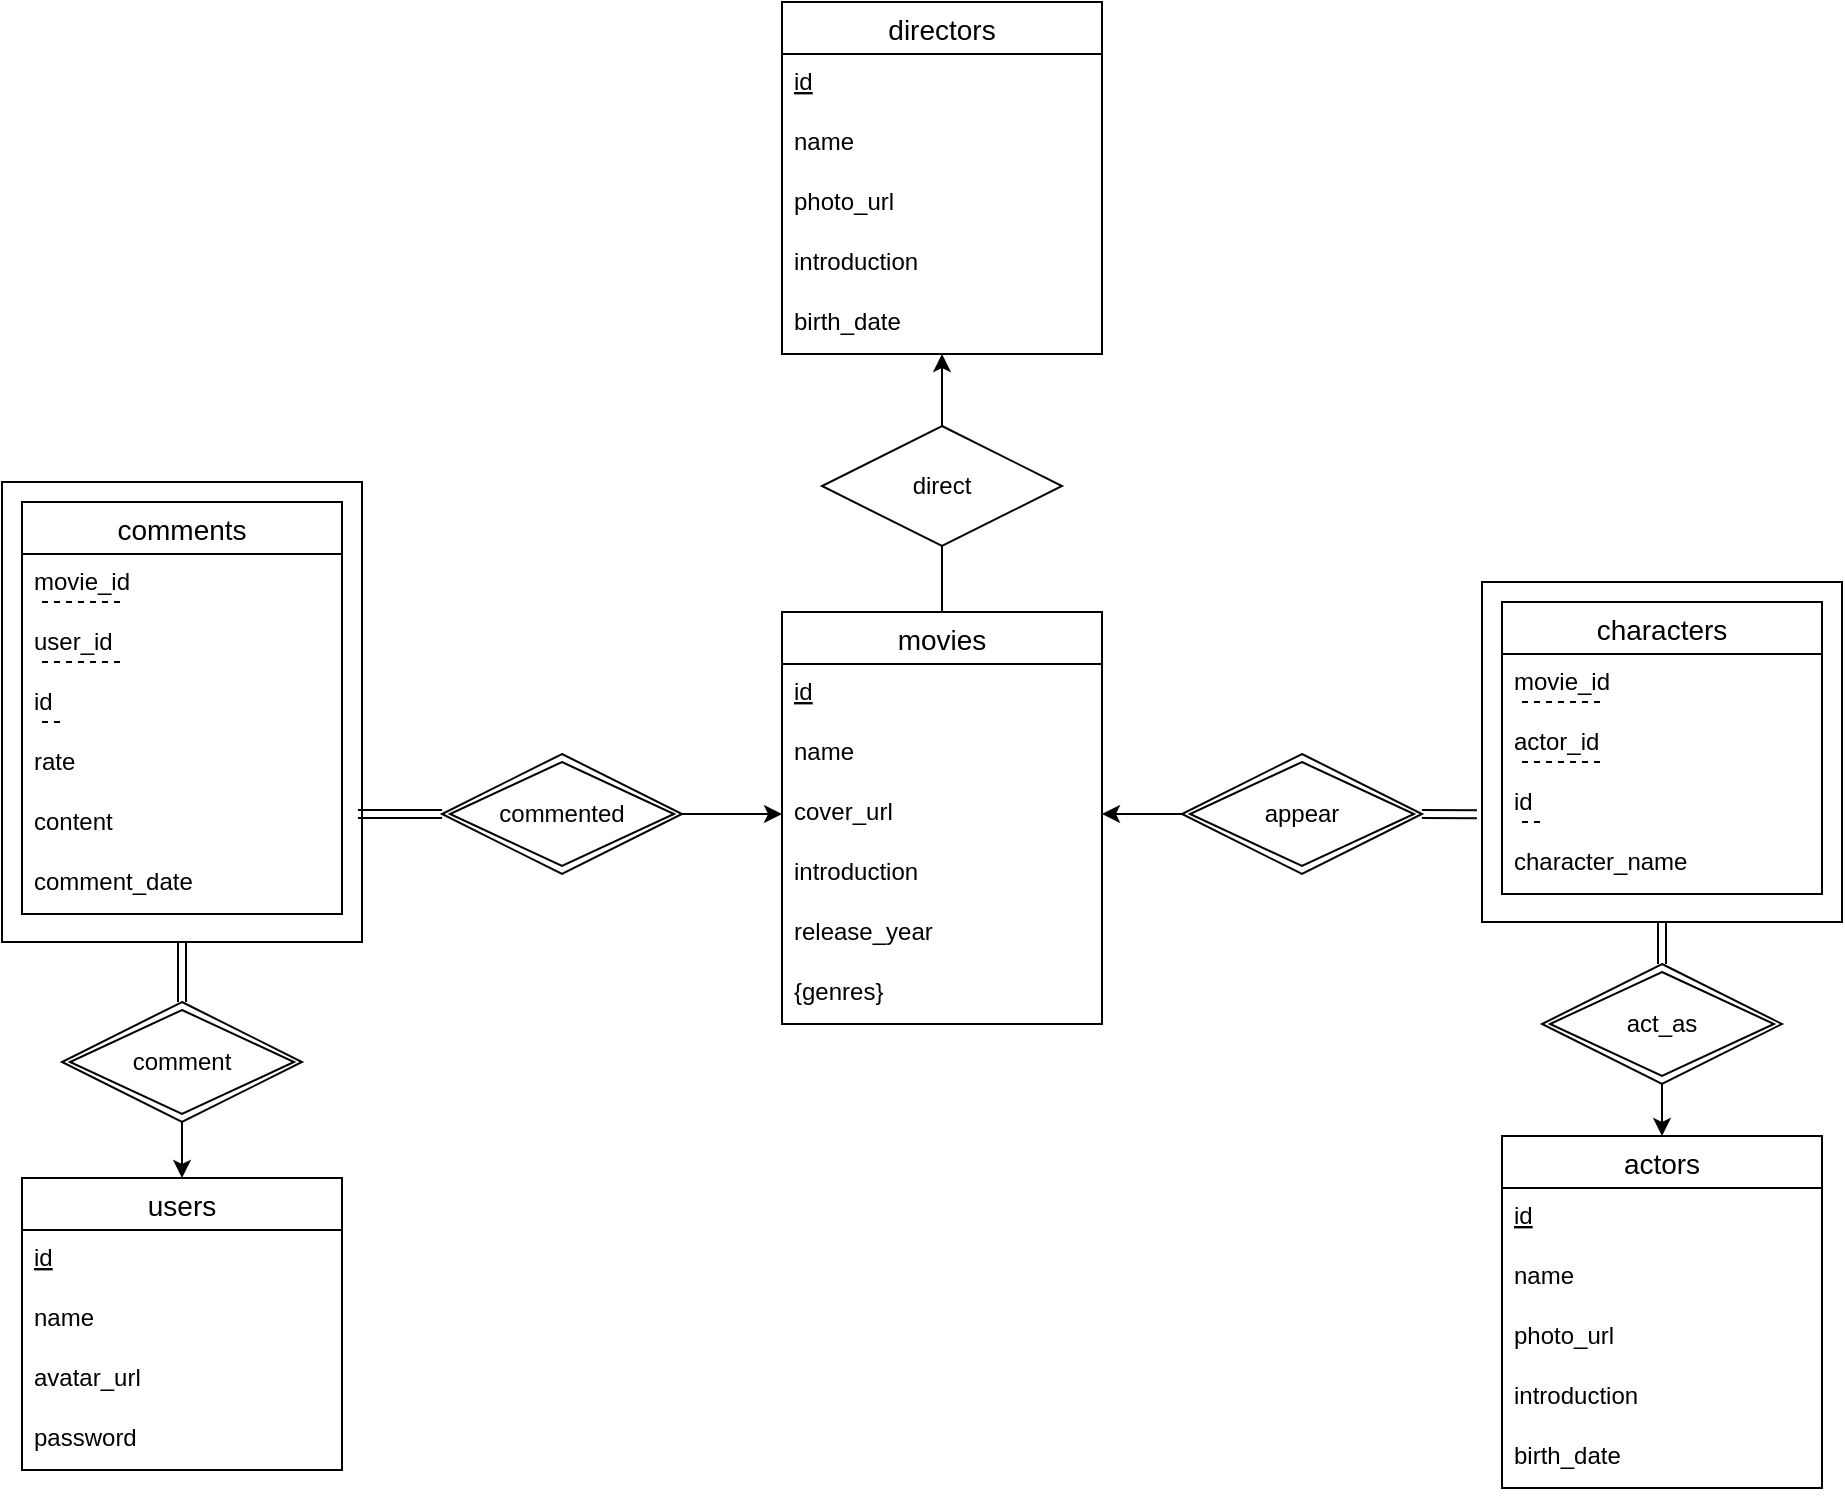 <mxfile version="13.3.9" type="device"><diagram id="QLI-mYU61tj5vZFeZUU_" name="Page-1"><mxGraphModel dx="1773" dy="1894" grid="1" gridSize="10" guides="1" tooltips="1" connect="1" arrows="1" fold="1" page="1" pageScale="1" pageWidth="827" pageHeight="1169" math="0" shadow="0"><root><mxCell id="0"/><mxCell id="1" parent="0"/><mxCell id="kJ9Lv83bAd27H3HkjkTe-25" value="direct" style="shape=rhombus;perimeter=rhombusPerimeter;whiteSpace=wrap;html=1;align=center;" parent="1" vertex="1"><mxGeometry x="260" y="142" width="120" height="60" as="geometry"/></mxCell><mxCell id="kJ9Lv83bAd27H3HkjkTe-1" value="movies" style="swimlane;fontStyle=0;childLayout=stackLayout;horizontal=1;startSize=26;horizontalStack=0;resizeParent=1;resizeParentMax=0;resizeLast=0;collapsible=1;marginBottom=0;align=center;fontSize=14;" parent="1" vertex="1"><mxGeometry x="240" y="235" width="160" height="206" as="geometry"/></mxCell><mxCell id="kJ9Lv83bAd27H3HkjkTe-2" value="id" style="text;strokeColor=none;fillColor=none;spacingLeft=4;spacingRight=4;overflow=hidden;rotatable=0;points=[[0,0.5],[1,0.5]];portConstraint=eastwest;fontSize=12;fontStyle=4" parent="kJ9Lv83bAd27H3HkjkTe-1" vertex="1"><mxGeometry y="26" width="160" height="30" as="geometry"/></mxCell><mxCell id="kJ9Lv83bAd27H3HkjkTe-3" value="name" style="text;strokeColor=none;fillColor=none;spacingLeft=4;spacingRight=4;overflow=hidden;rotatable=0;points=[[0,0.5],[1,0.5]];portConstraint=eastwest;fontSize=12;" parent="kJ9Lv83bAd27H3HkjkTe-1" vertex="1"><mxGeometry y="56" width="160" height="30" as="geometry"/></mxCell><mxCell id="kJ9Lv83bAd27H3HkjkTe-4" value="cover_url" style="text;strokeColor=none;fillColor=none;spacingLeft=4;spacingRight=4;overflow=hidden;rotatable=0;points=[[0,0.5],[1,0.5]];portConstraint=eastwest;fontSize=12;" parent="kJ9Lv83bAd27H3HkjkTe-1" vertex="1"><mxGeometry y="86" width="160" height="30" as="geometry"/></mxCell><mxCell id="kJ9Lv83bAd27H3HkjkTe-5" value="introduction" style="text;strokeColor=none;fillColor=none;spacingLeft=4;spacingRight=4;overflow=hidden;rotatable=0;points=[[0,0.5],[1,0.5]];portConstraint=eastwest;fontSize=12;" parent="kJ9Lv83bAd27H3HkjkTe-1" vertex="1"><mxGeometry y="116" width="160" height="30" as="geometry"/></mxCell><mxCell id="kJ9Lv83bAd27H3HkjkTe-6" value="release_year" style="text;strokeColor=none;fillColor=none;spacingLeft=4;spacingRight=4;overflow=hidden;rotatable=0;points=[[0,0.5],[1,0.5]];portConstraint=eastwest;fontSize=12;" parent="kJ9Lv83bAd27H3HkjkTe-1" vertex="1"><mxGeometry y="146" width="160" height="30" as="geometry"/></mxCell><mxCell id="-ZIwV7LbjBc5zadQ-7my-1" value="{genres}" style="text;strokeColor=none;fillColor=none;spacingLeft=4;spacingRight=4;overflow=hidden;rotatable=0;points=[[0,0.5],[1,0.5]];portConstraint=eastwest;fontSize=12;" vertex="1" parent="kJ9Lv83bAd27H3HkjkTe-1"><mxGeometry y="176" width="160" height="30" as="geometry"/></mxCell><mxCell id="L0GTb-Z6ZMQCf7bWql7I-4" value="" style="endArrow=none;html=1;exitX=0.5;exitY=0;exitDx=0;exitDy=0;entryX=0.5;entryY=1;entryDx=0;entryDy=0;" parent="1" source="kJ9Lv83bAd27H3HkjkTe-1" target="kJ9Lv83bAd27H3HkjkTe-25" edge="1"><mxGeometry width="50" height="50" relative="1" as="geometry"><mxPoint x="490" y="500" as="sourcePoint"/><mxPoint x="540" y="450" as="targetPoint"/></mxGeometry></mxCell><mxCell id="kJ9Lv83bAd27H3HkjkTe-45" value="directors" style="swimlane;fontStyle=0;childLayout=stackLayout;horizontal=1;startSize=26;horizontalStack=0;resizeParent=1;resizeParentMax=0;resizeLast=0;collapsible=1;marginBottom=0;align=center;fontSize=14;" parent="1" vertex="1"><mxGeometry x="240" y="-70" width="160" height="176" as="geometry"/></mxCell><mxCell id="kJ9Lv83bAd27H3HkjkTe-46" value="id" style="text;strokeColor=none;fillColor=none;spacingLeft=4;spacingRight=4;overflow=hidden;rotatable=0;points=[[0,0.5],[1,0.5]];portConstraint=eastwest;fontSize=12;fontStyle=4" parent="kJ9Lv83bAd27H3HkjkTe-45" vertex="1"><mxGeometry y="26" width="160" height="30" as="geometry"/></mxCell><mxCell id="kJ9Lv83bAd27H3HkjkTe-47" value="name" style="text;strokeColor=none;fillColor=none;spacingLeft=4;spacingRight=4;overflow=hidden;rotatable=0;points=[[0,0.5],[1,0.5]];portConstraint=eastwest;fontSize=12;" parent="kJ9Lv83bAd27H3HkjkTe-45" vertex="1"><mxGeometry y="56" width="160" height="30" as="geometry"/></mxCell><mxCell id="kJ9Lv83bAd27H3HkjkTe-48" value="photo_url" style="text;strokeColor=none;fillColor=none;spacingLeft=4;spacingRight=4;overflow=hidden;rotatable=0;points=[[0,0.5],[1,0.5]];portConstraint=eastwest;fontSize=12;" parent="kJ9Lv83bAd27H3HkjkTe-45" vertex="1"><mxGeometry y="86" width="160" height="30" as="geometry"/></mxCell><mxCell id="kJ9Lv83bAd27H3HkjkTe-49" value="introduction" style="text;strokeColor=none;fillColor=none;spacingLeft=4;spacingRight=4;overflow=hidden;rotatable=0;points=[[0,0.5],[1,0.5]];portConstraint=eastwest;fontSize=12;" parent="kJ9Lv83bAd27H3HkjkTe-45" vertex="1"><mxGeometry y="116" width="160" height="30" as="geometry"/></mxCell><mxCell id="kJ9Lv83bAd27H3HkjkTe-50" value="birth_date" style="text;strokeColor=none;fillColor=none;spacingLeft=4;spacingRight=4;overflow=hidden;rotatable=0;points=[[0,0.5],[1,0.5]];portConstraint=eastwest;fontSize=12;" parent="kJ9Lv83bAd27H3HkjkTe-45" vertex="1"><mxGeometry y="146" width="160" height="30" as="geometry"/></mxCell><mxCell id="kJ9Lv83bAd27H3HkjkTe-7" value="actors" style="swimlane;fontStyle=0;childLayout=stackLayout;horizontal=1;startSize=26;horizontalStack=0;resizeParent=1;resizeParentMax=0;resizeLast=0;collapsible=1;marginBottom=0;align=center;fontSize=14;" parent="1" vertex="1"><mxGeometry x="600" y="497" width="160" height="176" as="geometry"/></mxCell><mxCell id="kJ9Lv83bAd27H3HkjkTe-8" value="id" style="text;strokeColor=none;fillColor=none;spacingLeft=4;spacingRight=4;overflow=hidden;rotatable=0;points=[[0,0.5],[1,0.5]];portConstraint=eastwest;fontSize=12;fontStyle=4" parent="kJ9Lv83bAd27H3HkjkTe-7" vertex="1"><mxGeometry y="26" width="160" height="30" as="geometry"/></mxCell><mxCell id="kJ9Lv83bAd27H3HkjkTe-9" value="name" style="text;strokeColor=none;fillColor=none;spacingLeft=4;spacingRight=4;overflow=hidden;rotatable=0;points=[[0,0.5],[1,0.5]];portConstraint=eastwest;fontSize=12;" parent="kJ9Lv83bAd27H3HkjkTe-7" vertex="1"><mxGeometry y="56" width="160" height="30" as="geometry"/></mxCell><mxCell id="kJ9Lv83bAd27H3HkjkTe-10" value="photo_url" style="text;strokeColor=none;fillColor=none;spacingLeft=4;spacingRight=4;overflow=hidden;rotatable=0;points=[[0,0.5],[1,0.5]];portConstraint=eastwest;fontSize=12;" parent="kJ9Lv83bAd27H3HkjkTe-7" vertex="1"><mxGeometry y="86" width="160" height="30" as="geometry"/></mxCell><mxCell id="kJ9Lv83bAd27H3HkjkTe-39" value="introduction" style="text;strokeColor=none;fillColor=none;spacingLeft=4;spacingRight=4;overflow=hidden;rotatable=0;points=[[0,0.5],[1,0.5]];portConstraint=eastwest;fontSize=12;" parent="kJ9Lv83bAd27H3HkjkTe-7" vertex="1"><mxGeometry y="116" width="160" height="30" as="geometry"/></mxCell><mxCell id="kJ9Lv83bAd27H3HkjkTe-44" value="birth_date" style="text;strokeColor=none;fillColor=none;spacingLeft=4;spacingRight=4;overflow=hidden;rotatable=0;points=[[0,0.5],[1,0.5]];portConstraint=eastwest;fontSize=12;" parent="kJ9Lv83bAd27H3HkjkTe-7" vertex="1"><mxGeometry y="146" width="160" height="30" as="geometry"/></mxCell><mxCell id="L0GTb-Z6ZMQCf7bWql7I-40" value="" style="endArrow=classic;html=1;exitX=0.5;exitY=0;exitDx=0;exitDy=0;" parent="1" source="kJ9Lv83bAd27H3HkjkTe-25" target="kJ9Lv83bAd27H3HkjkTe-50" edge="1"><mxGeometry width="50" height="50" relative="1" as="geometry"><mxPoint x="260" y="430" as="sourcePoint"/><mxPoint x="310" y="380" as="targetPoint"/></mxGeometry></mxCell><mxCell id="kJ9Lv83bAd27H3HkjkTe-19" value="users" style="swimlane;fontStyle=0;childLayout=stackLayout;horizontal=1;startSize=26;horizontalStack=0;resizeParent=1;resizeParentMax=0;resizeLast=0;collapsible=1;marginBottom=0;align=center;fontSize=14;" parent="1" vertex="1"><mxGeometry x="-140" y="518" width="160" height="146" as="geometry"/></mxCell><mxCell id="kJ9Lv83bAd27H3HkjkTe-20" value="id" style="text;strokeColor=none;fillColor=none;spacingLeft=4;spacingRight=4;overflow=hidden;rotatable=0;points=[[0,0.5],[1,0.5]];portConstraint=eastwest;fontSize=12;fontStyle=4" parent="kJ9Lv83bAd27H3HkjkTe-19" vertex="1"><mxGeometry y="26" width="160" height="30" as="geometry"/></mxCell><mxCell id="kJ9Lv83bAd27H3HkjkTe-21" value="name" style="text;strokeColor=none;fillColor=none;spacingLeft=4;spacingRight=4;overflow=hidden;rotatable=0;points=[[0,0.5],[1,0.5]];portConstraint=eastwest;fontSize=12;" parent="kJ9Lv83bAd27H3HkjkTe-19" vertex="1"><mxGeometry y="56" width="160" height="30" as="geometry"/></mxCell><mxCell id="kJ9Lv83bAd27H3HkjkTe-22" value="avatar_url" style="text;strokeColor=none;fillColor=none;spacingLeft=4;spacingRight=4;overflow=hidden;rotatable=0;points=[[0,0.5],[1,0.5]];portConstraint=eastwest;fontSize=12;" parent="kJ9Lv83bAd27H3HkjkTe-19" vertex="1"><mxGeometry y="86" width="160" height="30" as="geometry"/></mxCell><mxCell id="L0GTb-Z6ZMQCf7bWql7I-49" value="password" style="text;strokeColor=none;fillColor=none;spacingLeft=4;spacingRight=4;overflow=hidden;rotatable=0;points=[[0,0.5],[1,0.5]];portConstraint=eastwest;fontSize=12;" parent="kJ9Lv83bAd27H3HkjkTe-19" vertex="1"><mxGeometry y="116" width="160" height="30" as="geometry"/></mxCell><mxCell id="L0GTb-Z6ZMQCf7bWql7I-74" value="" style="rounded=0;whiteSpace=wrap;html=1;" parent="1" vertex="1"><mxGeometry x="-150" y="170" width="180" height="230" as="geometry"/></mxCell><mxCell id="L0GTb-Z6ZMQCf7bWql7I-41" value="comments" style="swimlane;fontStyle=0;childLayout=stackLayout;horizontal=1;startSize=26;horizontalStack=0;resizeParent=1;resizeParentMax=0;resizeLast=0;collapsible=1;marginBottom=0;align=center;fontSize=14;" parent="1" vertex="1"><mxGeometry x="-140" y="180" width="160" height="206" as="geometry"/></mxCell><mxCell id="L0GTb-Z6ZMQCf7bWql7I-61" value="" style="endArrow=none;dashed=1;html=1;rounded=0;fontSize=14;" parent="L0GTb-Z6ZMQCf7bWql7I-41" edge="1"><mxGeometry width="50" height="50" relative="1" as="geometry"><mxPoint x="10" y="50" as="sourcePoint"/><mxPoint x="50" y="50" as="targetPoint"/></mxGeometry></mxCell><mxCell id="L0GTb-Z6ZMQCf7bWql7I-58" value="movie_id" style="text;strokeColor=none;fillColor=none;spacingLeft=4;spacingRight=4;overflow=hidden;rotatable=0;points=[[0,0.5],[1,0.5]];portConstraint=eastwest;fontSize=12;" parent="L0GTb-Z6ZMQCf7bWql7I-41" vertex="1"><mxGeometry y="26" width="160" height="30" as="geometry"/></mxCell><mxCell id="L0GTb-Z6ZMQCf7bWql7I-59" value="user_id" style="text;strokeColor=none;fillColor=none;spacingLeft=4;spacingRight=4;overflow=hidden;rotatable=0;points=[[0,0.5],[1,0.5]];portConstraint=eastwest;fontSize=12;" parent="L0GTb-Z6ZMQCf7bWql7I-41" vertex="1"><mxGeometry y="56" width="160" height="30" as="geometry"/></mxCell><mxCell id="L0GTb-Z6ZMQCf7bWql7I-63" value="" style="endArrow=none;dashed=1;html=1;rounded=0;fontSize=14;" parent="L0GTb-Z6ZMQCf7bWql7I-41" edge="1"><mxGeometry width="50" height="50" relative="1" as="geometry"><mxPoint x="10" y="80" as="sourcePoint"/><mxPoint x="50" y="80" as="targetPoint"/></mxGeometry></mxCell><mxCell id="L0GTb-Z6ZMQCf7bWql7I-60" value="id" style="text;strokeColor=none;fillColor=none;spacingLeft=4;spacingRight=4;overflow=hidden;rotatable=0;points=[[0,0.5],[1,0.5]];portConstraint=eastwest;fontSize=12;" parent="L0GTb-Z6ZMQCf7bWql7I-41" vertex="1"><mxGeometry y="86" width="160" height="30" as="geometry"/></mxCell><mxCell id="L0GTb-Z6ZMQCf7bWql7I-65" value="" style="endArrow=none;dashed=1;html=1;rounded=0;fontSize=14;" parent="L0GTb-Z6ZMQCf7bWql7I-41" edge="1"><mxGeometry width="50" height="50" relative="1" as="geometry"><mxPoint x="10" y="110" as="sourcePoint"/><mxPoint x="20" y="110" as="targetPoint"/></mxGeometry></mxCell><mxCell id="L0GTb-Z6ZMQCf7bWql7I-43" value="rate" style="text;strokeColor=none;fillColor=none;spacingLeft=4;spacingRight=4;overflow=hidden;rotatable=0;points=[[0,0.5],[1,0.5]];portConstraint=eastwest;fontSize=12;" parent="L0GTb-Z6ZMQCf7bWql7I-41" vertex="1"><mxGeometry y="116" width="160" height="30" as="geometry"/></mxCell><mxCell id="L0GTb-Z6ZMQCf7bWql7I-44" value="content" style="text;strokeColor=none;fillColor=none;spacingLeft=4;spacingRight=4;overflow=hidden;rotatable=0;points=[[0,0.5],[1,0.5]];portConstraint=eastwest;fontSize=12;" parent="L0GTb-Z6ZMQCf7bWql7I-41" vertex="1"><mxGeometry y="146" width="160" height="30" as="geometry"/></mxCell><mxCell id="L0GTb-Z6ZMQCf7bWql7I-56" value="comment_date" style="text;strokeColor=none;fillColor=none;spacingLeft=4;spacingRight=4;overflow=hidden;rotatable=0;points=[[0,0.5],[1,0.5]];portConstraint=eastwest;fontSize=12;" parent="L0GTb-Z6ZMQCf7bWql7I-41" vertex="1"><mxGeometry y="176" width="160" height="30" as="geometry"/></mxCell><mxCell id="L0GTb-Z6ZMQCf7bWql7I-82" value="" style="rounded=0;whiteSpace=wrap;html=1;" parent="1" vertex="1"><mxGeometry x="590" y="220" width="180" height="170" as="geometry"/></mxCell><mxCell id="L0GTb-Z6ZMQCf7bWql7I-83" value="characters" style="swimlane;fontStyle=0;childLayout=stackLayout;horizontal=1;startSize=26;horizontalStack=0;resizeParent=1;resizeParentMax=0;resizeLast=0;collapsible=1;marginBottom=0;align=center;fontSize=14;" parent="1" vertex="1"><mxGeometry x="600" y="230" width="160" height="146" as="geometry"/></mxCell><mxCell id="L0GTb-Z6ZMQCf7bWql7I-84" value="" style="endArrow=none;dashed=1;html=1;rounded=0;fontSize=14;" parent="L0GTb-Z6ZMQCf7bWql7I-83" edge="1"><mxGeometry width="50" height="50" relative="1" as="geometry"><mxPoint x="10" y="50" as="sourcePoint"/><mxPoint x="50" y="50" as="targetPoint"/></mxGeometry></mxCell><mxCell id="L0GTb-Z6ZMQCf7bWql7I-85" value="movie_id" style="text;strokeColor=none;fillColor=none;spacingLeft=4;spacingRight=4;overflow=hidden;rotatable=0;points=[[0,0.5],[1,0.5]];portConstraint=eastwest;fontSize=12;" parent="L0GTb-Z6ZMQCf7bWql7I-83" vertex="1"><mxGeometry y="26" width="160" height="30" as="geometry"/></mxCell><mxCell id="L0GTb-Z6ZMQCf7bWql7I-86" value="actor_id" style="text;strokeColor=none;fillColor=none;spacingLeft=4;spacingRight=4;overflow=hidden;rotatable=0;points=[[0,0.5],[1,0.5]];portConstraint=eastwest;fontSize=12;" parent="L0GTb-Z6ZMQCf7bWql7I-83" vertex="1"><mxGeometry y="56" width="160" height="30" as="geometry"/></mxCell><mxCell id="L0GTb-Z6ZMQCf7bWql7I-87" value="" style="endArrow=none;dashed=1;html=1;rounded=0;fontSize=14;" parent="L0GTb-Z6ZMQCf7bWql7I-83" edge="1"><mxGeometry width="50" height="50" relative="1" as="geometry"><mxPoint x="10" y="80" as="sourcePoint"/><mxPoint x="50" y="80" as="targetPoint"/></mxGeometry></mxCell><mxCell id="L0GTb-Z6ZMQCf7bWql7I-88" value="id" style="text;strokeColor=none;fillColor=none;spacingLeft=4;spacingRight=4;overflow=hidden;rotatable=0;points=[[0,0.5],[1,0.5]];portConstraint=eastwest;fontSize=12;" parent="L0GTb-Z6ZMQCf7bWql7I-83" vertex="1"><mxGeometry y="86" width="160" height="30" as="geometry"/></mxCell><mxCell id="L0GTb-Z6ZMQCf7bWql7I-89" value="" style="endArrow=none;dashed=1;html=1;rounded=0;fontSize=14;" parent="L0GTb-Z6ZMQCf7bWql7I-83" edge="1"><mxGeometry width="50" height="50" relative="1" as="geometry"><mxPoint x="10" y="110" as="sourcePoint"/><mxPoint x="20" y="110" as="targetPoint"/></mxGeometry></mxCell><mxCell id="L0GTb-Z6ZMQCf7bWql7I-90" value="character_name" style="text;strokeColor=none;fillColor=none;spacingLeft=4;spacingRight=4;overflow=hidden;rotatable=0;points=[[0,0.5],[1,0.5]];portConstraint=eastwest;fontSize=12;" parent="L0GTb-Z6ZMQCf7bWql7I-83" vertex="1"><mxGeometry y="116" width="160" height="30" as="geometry"/></mxCell><mxCell id="L0GTb-Z6ZMQCf7bWql7I-100" value="commented" style="shape=rhombus;double=1;perimeter=rhombusPerimeter;whiteSpace=wrap;html=1;align=center;" parent="1" vertex="1"><mxGeometry x="70" y="306" width="120" height="60" as="geometry"/></mxCell><mxCell id="L0GTb-Z6ZMQCf7bWql7I-101" value="comment" style="shape=rhombus;double=1;perimeter=rhombusPerimeter;whiteSpace=wrap;html=1;align=center;" parent="1" vertex="1"><mxGeometry x="-120" y="430" width="120" height="60" as="geometry"/></mxCell><mxCell id="L0GTb-Z6ZMQCf7bWql7I-102" value="appear" style="shape=rhombus;double=1;perimeter=rhombusPerimeter;whiteSpace=wrap;html=1;align=center;" parent="1" vertex="1"><mxGeometry x="440" y="306" width="120" height="60" as="geometry"/></mxCell><mxCell id="L0GTb-Z6ZMQCf7bWql7I-105" value="act_as" style="shape=rhombus;double=1;perimeter=rhombusPerimeter;whiteSpace=wrap;html=1;align=center;" parent="1" vertex="1"><mxGeometry x="620" y="411" width="120" height="60" as="geometry"/></mxCell><mxCell id="L0GTb-Z6ZMQCf7bWql7I-108" value="" style="shape=link;html=1;rounded=0;entryX=0;entryY=0.5;entryDx=0;entryDy=0;" parent="1" target="L0GTb-Z6ZMQCf7bWql7I-100" edge="1"><mxGeometry relative="1" as="geometry"><mxPoint x="28" y="336" as="sourcePoint"/><mxPoint x="270" y="410" as="targetPoint"/></mxGeometry></mxCell><mxCell id="L0GTb-Z6ZMQCf7bWql7I-109" value="" style="resizable=0;html=1;align=right;verticalAlign=bottom;" parent="L0GTb-Z6ZMQCf7bWql7I-108" connectable="0" vertex="1"><mxGeometry x="1" relative="1" as="geometry"/></mxCell><mxCell id="L0GTb-Z6ZMQCf7bWql7I-110" value="" style="shape=link;html=1;rounded=0;exitX=0.5;exitY=1;exitDx=0;exitDy=0;entryX=0.5;entryY=0;entryDx=0;entryDy=0;" parent="1" source="L0GTb-Z6ZMQCf7bWql7I-74" target="L0GTb-Z6ZMQCf7bWql7I-101" edge="1"><mxGeometry relative="1" as="geometry"><mxPoint x="110" y="410" as="sourcePoint"/><mxPoint x="270" y="410" as="targetPoint"/></mxGeometry></mxCell><mxCell id="L0GTb-Z6ZMQCf7bWql7I-111" value="" style="resizable=0;html=1;align=right;verticalAlign=bottom;" parent="L0GTb-Z6ZMQCf7bWql7I-110" connectable="0" vertex="1"><mxGeometry x="1" relative="1" as="geometry"/></mxCell><mxCell id="L0GTb-Z6ZMQCf7bWql7I-112" value="" style="endArrow=classic;html=1;exitX=0.5;exitY=1;exitDx=0;exitDy=0;entryX=0.5;entryY=0;entryDx=0;entryDy=0;" parent="1" source="L0GTb-Z6ZMQCf7bWql7I-101" target="kJ9Lv83bAd27H3HkjkTe-19" edge="1"><mxGeometry width="50" height="50" relative="1" as="geometry"><mxPoint x="160" y="430" as="sourcePoint"/><mxPoint x="210" y="380" as="targetPoint"/></mxGeometry></mxCell><mxCell id="L0GTb-Z6ZMQCf7bWql7I-113" value="" style="endArrow=classic;html=1;exitX=1;exitY=0.5;exitDx=0;exitDy=0;entryX=0;entryY=0.5;entryDx=0;entryDy=0;" parent="1" source="L0GTb-Z6ZMQCf7bWql7I-100" target="kJ9Lv83bAd27H3HkjkTe-4" edge="1"><mxGeometry width="50" height="50" relative="1" as="geometry"><mxPoint x="160" y="430" as="sourcePoint"/><mxPoint x="210" y="380" as="targetPoint"/></mxGeometry></mxCell><mxCell id="L0GTb-Z6ZMQCf7bWql7I-114" value="" style="endArrow=classic;html=1;entryX=1;entryY=0.5;entryDx=0;entryDy=0;exitX=0;exitY=0.5;exitDx=0;exitDy=0;" parent="1" source="L0GTb-Z6ZMQCf7bWql7I-102" target="kJ9Lv83bAd27H3HkjkTe-4" edge="1"><mxGeometry width="50" height="50" relative="1" as="geometry"><mxPoint x="380" y="430" as="sourcePoint"/><mxPoint x="430" y="380" as="targetPoint"/></mxGeometry></mxCell><mxCell id="L0GTb-Z6ZMQCf7bWql7I-115" value="" style="shape=link;html=1;rounded=0;exitX=1;exitY=0.5;exitDx=0;exitDy=0;entryX=-0.014;entryY=0.683;entryDx=0;entryDy=0;entryPerimeter=0;" parent="1" source="L0GTb-Z6ZMQCf7bWql7I-102" target="L0GTb-Z6ZMQCf7bWql7I-82" edge="1"><mxGeometry relative="1" as="geometry"><mxPoint x="440" y="410" as="sourcePoint"/><mxPoint x="600" y="410" as="targetPoint"/></mxGeometry></mxCell><mxCell id="L0GTb-Z6ZMQCf7bWql7I-116" value="" style="resizable=0;html=1;align=right;verticalAlign=bottom;" parent="L0GTb-Z6ZMQCf7bWql7I-115" connectable="0" vertex="1"><mxGeometry x="1" relative="1" as="geometry"/></mxCell><mxCell id="L0GTb-Z6ZMQCf7bWql7I-117" value="" style="shape=link;html=1;rounded=0;exitX=0.5;exitY=1;exitDx=0;exitDy=0;entryX=0.5;entryY=0;entryDx=0;entryDy=0;" parent="1" source="L0GTb-Z6ZMQCf7bWql7I-82" target="L0GTb-Z6ZMQCf7bWql7I-105" edge="1"><mxGeometry relative="1" as="geometry"><mxPoint x="540" y="410" as="sourcePoint"/><mxPoint x="740" y="410" as="targetPoint"/></mxGeometry></mxCell><mxCell id="L0GTb-Z6ZMQCf7bWql7I-118" value="" style="resizable=0;html=1;align=right;verticalAlign=bottom;" parent="L0GTb-Z6ZMQCf7bWql7I-117" connectable="0" vertex="1"><mxGeometry x="1" relative="1" as="geometry"/></mxCell><mxCell id="L0GTb-Z6ZMQCf7bWql7I-120" value="" style="endArrow=classic;html=1;exitX=0.5;exitY=1;exitDx=0;exitDy=0;entryX=0.5;entryY=0;entryDx=0;entryDy=0;" parent="1" source="L0GTb-Z6ZMQCf7bWql7I-105" target="kJ9Lv83bAd27H3HkjkTe-7" edge="1"><mxGeometry width="50" height="50" relative="1" as="geometry"><mxPoint x="580" y="400" as="sourcePoint"/><mxPoint x="630" y="350" as="targetPoint"/></mxGeometry></mxCell></root></mxGraphModel></diagram></mxfile>